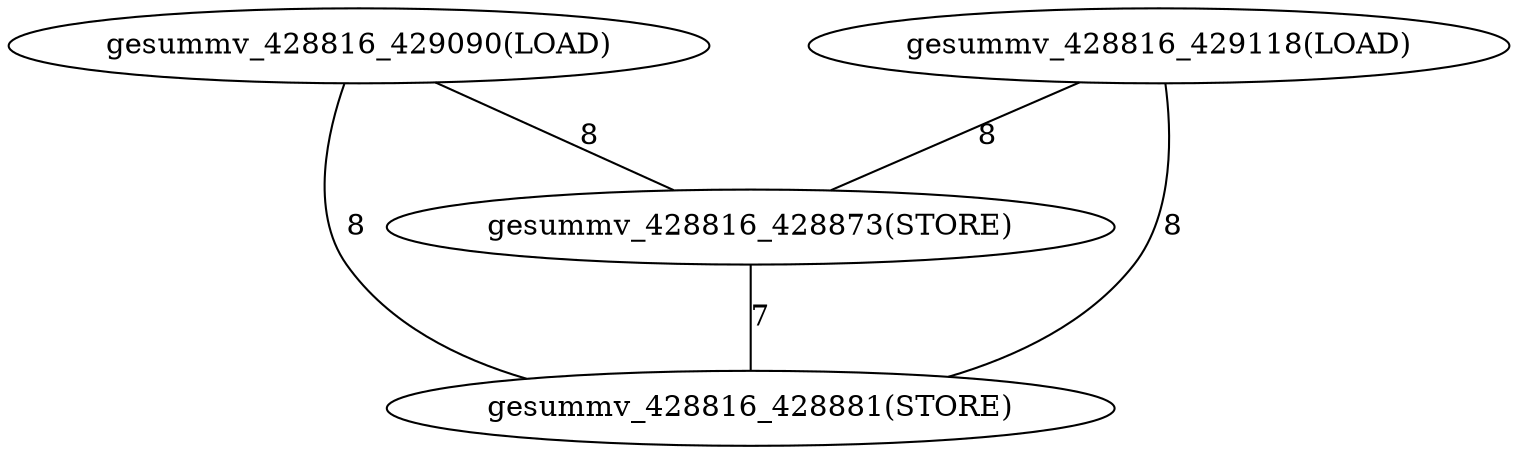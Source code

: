 graph G {
0[label="gesummv_428816_428881(STORE)"];
1[label="gesummv_428816_428873(STORE)"];
2[label="gesummv_428816_429090(LOAD)"];
3[label="gesummv_428816_429118(LOAD)"];
1--0 [label="7"];
2--0 [label="8"];
2--1 [label="8"];
3--0 [label="8"];
3--1 [label="8"];
}
